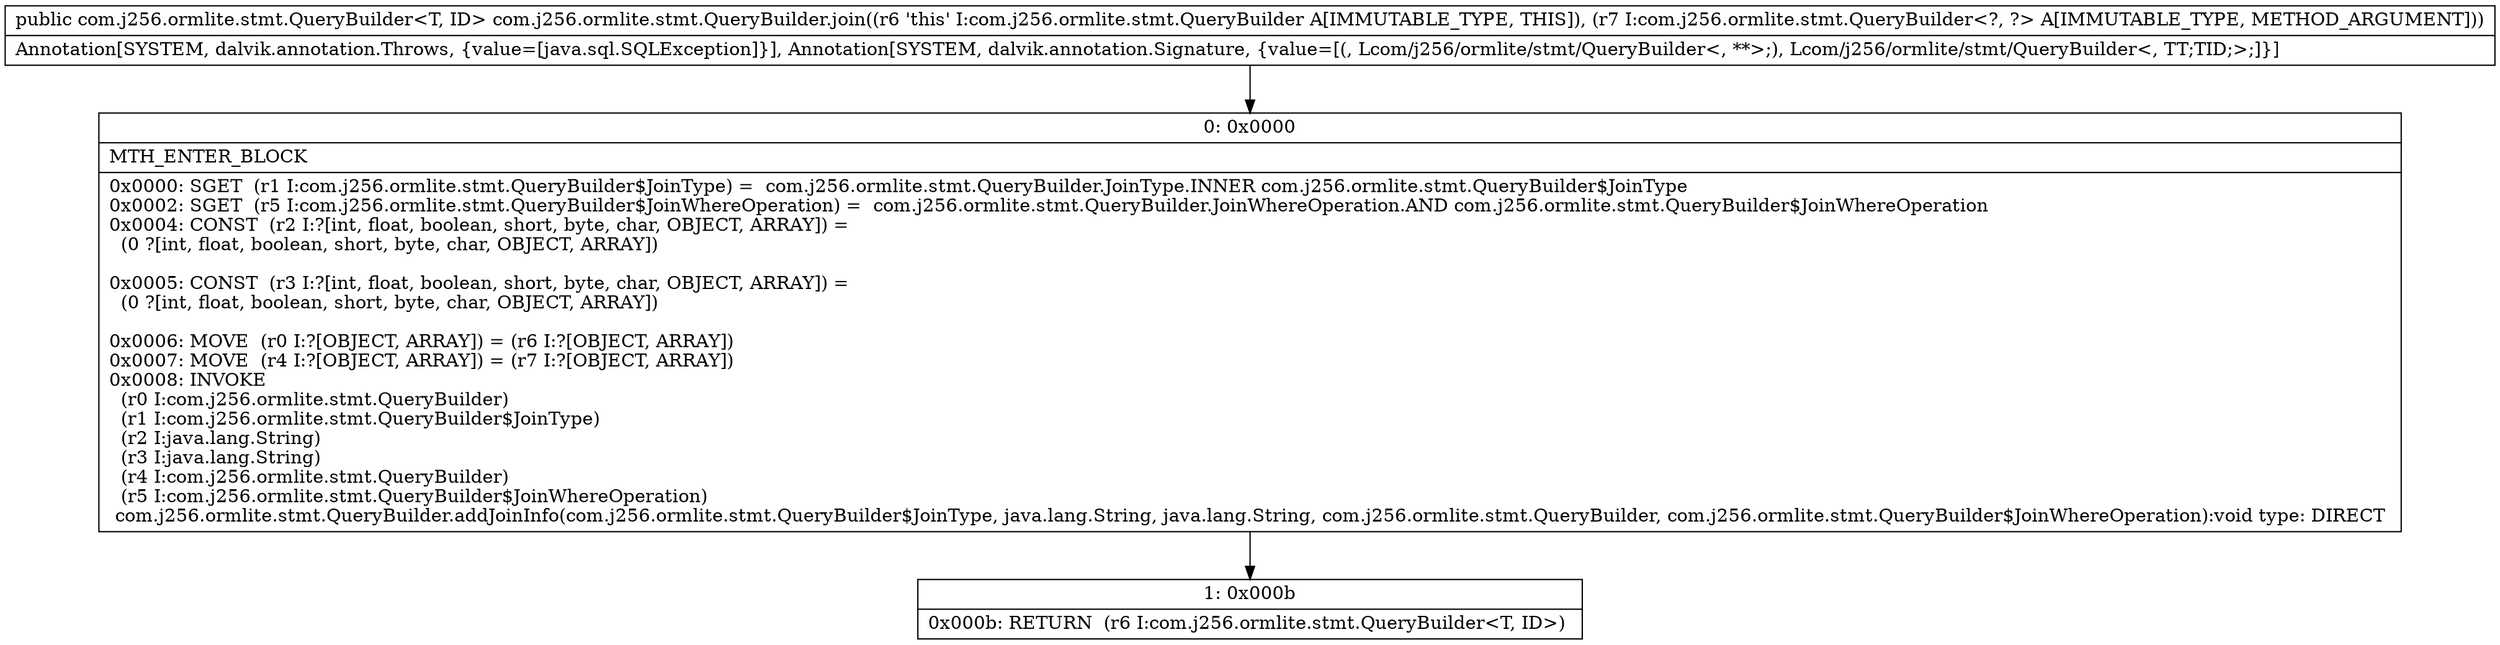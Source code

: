 digraph "CFG forcom.j256.ormlite.stmt.QueryBuilder.join(Lcom\/j256\/ormlite\/stmt\/QueryBuilder;)Lcom\/j256\/ormlite\/stmt\/QueryBuilder;" {
Node_0 [shape=record,label="{0\:\ 0x0000|MTH_ENTER_BLOCK\l|0x0000: SGET  (r1 I:com.j256.ormlite.stmt.QueryBuilder$JoinType) =  com.j256.ormlite.stmt.QueryBuilder.JoinType.INNER com.j256.ormlite.stmt.QueryBuilder$JoinType \l0x0002: SGET  (r5 I:com.j256.ormlite.stmt.QueryBuilder$JoinWhereOperation) =  com.j256.ormlite.stmt.QueryBuilder.JoinWhereOperation.AND com.j256.ormlite.stmt.QueryBuilder$JoinWhereOperation \l0x0004: CONST  (r2 I:?[int, float, boolean, short, byte, char, OBJECT, ARRAY]) = \l  (0 ?[int, float, boolean, short, byte, char, OBJECT, ARRAY])\l \l0x0005: CONST  (r3 I:?[int, float, boolean, short, byte, char, OBJECT, ARRAY]) = \l  (0 ?[int, float, boolean, short, byte, char, OBJECT, ARRAY])\l \l0x0006: MOVE  (r0 I:?[OBJECT, ARRAY]) = (r6 I:?[OBJECT, ARRAY]) \l0x0007: MOVE  (r4 I:?[OBJECT, ARRAY]) = (r7 I:?[OBJECT, ARRAY]) \l0x0008: INVOKE  \l  (r0 I:com.j256.ormlite.stmt.QueryBuilder)\l  (r1 I:com.j256.ormlite.stmt.QueryBuilder$JoinType)\l  (r2 I:java.lang.String)\l  (r3 I:java.lang.String)\l  (r4 I:com.j256.ormlite.stmt.QueryBuilder)\l  (r5 I:com.j256.ormlite.stmt.QueryBuilder$JoinWhereOperation)\l com.j256.ormlite.stmt.QueryBuilder.addJoinInfo(com.j256.ormlite.stmt.QueryBuilder$JoinType, java.lang.String, java.lang.String, com.j256.ormlite.stmt.QueryBuilder, com.j256.ormlite.stmt.QueryBuilder$JoinWhereOperation):void type: DIRECT \l}"];
Node_1 [shape=record,label="{1\:\ 0x000b|0x000b: RETURN  (r6 I:com.j256.ormlite.stmt.QueryBuilder\<T, ID\>) \l}"];
MethodNode[shape=record,label="{public com.j256.ormlite.stmt.QueryBuilder\<T, ID\> com.j256.ormlite.stmt.QueryBuilder.join((r6 'this' I:com.j256.ormlite.stmt.QueryBuilder A[IMMUTABLE_TYPE, THIS]), (r7 I:com.j256.ormlite.stmt.QueryBuilder\<?, ?\> A[IMMUTABLE_TYPE, METHOD_ARGUMENT]))  | Annotation[SYSTEM, dalvik.annotation.Throws, \{value=[java.sql.SQLException]\}], Annotation[SYSTEM, dalvik.annotation.Signature, \{value=[(, Lcom\/j256\/ormlite\/stmt\/QueryBuilder\<, **\>;), Lcom\/j256\/ormlite\/stmt\/QueryBuilder\<, TT;TID;\>;]\}]\l}"];
MethodNode -> Node_0;
Node_0 -> Node_1;
}

